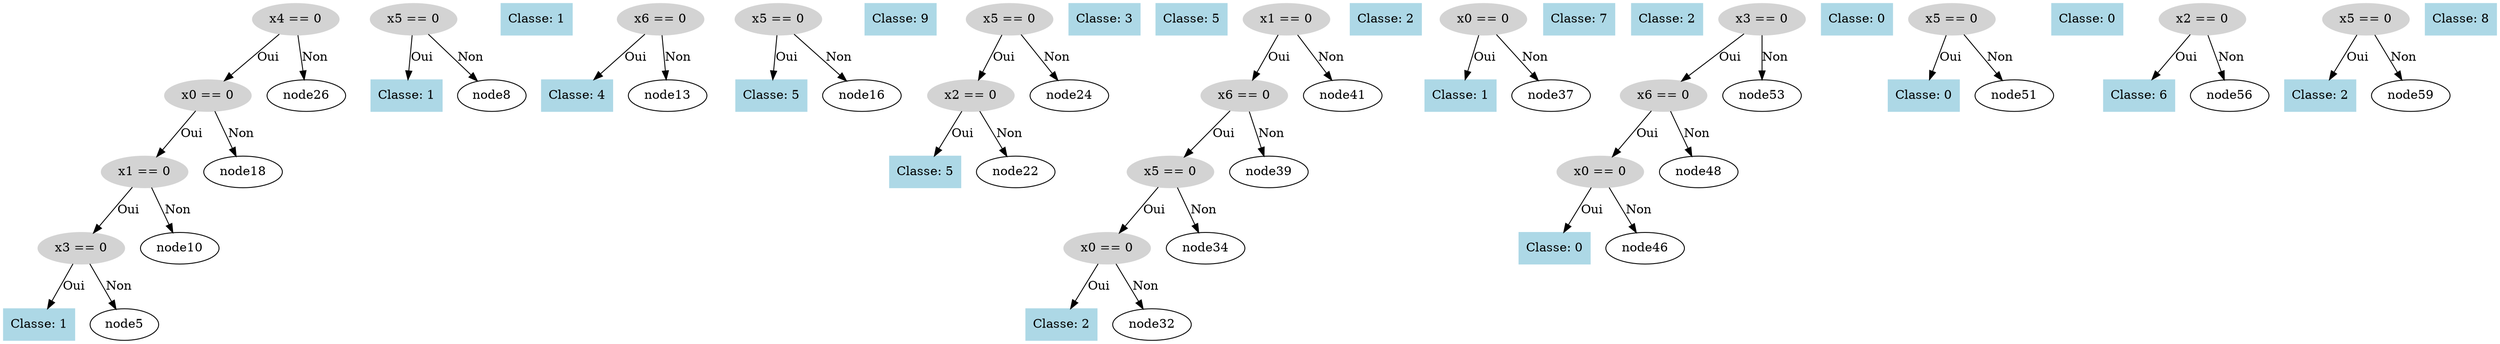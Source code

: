 digraph DecisionTree {
  node0 [label="x4 == 0", shape=ellipse, style=filled, color=lightgray];
  node0 -> node1 [label="Oui"];
  node1 [label="x0 == 0", shape=ellipse, style=filled, color=lightgray];
  node1 -> node2 [label="Oui"];
  node2 [label="x1 == 0", shape=ellipse, style=filled, color=lightgray];
  node2 -> node3 [label="Oui"];
  node3 [label="x3 == 0", shape=ellipse, style=filled, color=lightgray];
  node3 -> node4 [label="Oui"];
  node4 [label="Classe: 1", shape=box, style=filled, color=lightblue];
  node3 -> node5 [label="Non"];
  node6 [label="x5 == 0", shape=ellipse, style=filled, color=lightgray];
  node6 -> node7 [label="Oui"];
  node7 [label="Classe: 1", shape=box, style=filled, color=lightblue];
  node6 -> node8 [label="Non"];
  node9 [label="Classe: 1", shape=box, style=filled, color=lightblue];
  node2 -> node10 [label="Non"];
  node11 [label="x6 == 0", shape=ellipse, style=filled, color=lightgray];
  node11 -> node12 [label="Oui"];
  node12 [label="Classe: 4", shape=box, style=filled, color=lightblue];
  node11 -> node13 [label="Non"];
  node14 [label="x5 == 0", shape=ellipse, style=filled, color=lightgray];
  node14 -> node15 [label="Oui"];
  node15 [label="Classe: 5", shape=box, style=filled, color=lightblue];
  node14 -> node16 [label="Non"];
  node17 [label="Classe: 9", shape=box, style=filled, color=lightblue];
  node1 -> node18 [label="Non"];
  node19 [label="x5 == 0", shape=ellipse, style=filled, color=lightgray];
  node19 -> node20 [label="Oui"];
  node20 [label="x2 == 0", shape=ellipse, style=filled, color=lightgray];
  node20 -> node21 [label="Oui"];
  node21 [label="Classe: 5", shape=box, style=filled, color=lightblue];
  node20 -> node22 [label="Non"];
  node23 [label="Classe: 3", shape=box, style=filled, color=lightblue];
  node19 -> node24 [label="Non"];
  node25 [label="Classe: 5", shape=box, style=filled, color=lightblue];
  node0 -> node26 [label="Non"];
  node27 [label="x1 == 0", shape=ellipse, style=filled, color=lightgray];
  node27 -> node28 [label="Oui"];
  node28 [label="x6 == 0", shape=ellipse, style=filled, color=lightgray];
  node28 -> node29 [label="Oui"];
  node29 [label="x5 == 0", shape=ellipse, style=filled, color=lightgray];
  node29 -> node30 [label="Oui"];
  node30 [label="x0 == 0", shape=ellipse, style=filled, color=lightgray];
  node30 -> node31 [label="Oui"];
  node31 [label="Classe: 2", shape=box, style=filled, color=lightblue];
  node30 -> node32 [label="Non"];
  node33 [label="Classe: 2", shape=box, style=filled, color=lightblue];
  node29 -> node34 [label="Non"];
  node35 [label="x0 == 0", shape=ellipse, style=filled, color=lightgray];
  node35 -> node36 [label="Oui"];
  node36 [label="Classe: 1", shape=box, style=filled, color=lightblue];
  node35 -> node37 [label="Non"];
  node38 [label="Classe: 7", shape=box, style=filled, color=lightblue];
  node28 -> node39 [label="Non"];
  node40 [label="Classe: 2", shape=box, style=filled, color=lightblue];
  node27 -> node41 [label="Non"];
  node42 [label="x3 == 0", shape=ellipse, style=filled, color=lightgray];
  node42 -> node43 [label="Oui"];
  node43 [label="x6 == 0", shape=ellipse, style=filled, color=lightgray];
  node43 -> node44 [label="Oui"];
  node44 [label="x0 == 0", shape=ellipse, style=filled, color=lightgray];
  node44 -> node45 [label="Oui"];
  node45 [label="Classe: 0", shape=box, style=filled, color=lightblue];
  node44 -> node46 [label="Non"];
  node47 [label="Classe: 0", shape=box, style=filled, color=lightblue];
  node43 -> node48 [label="Non"];
  node49 [label="x5 == 0", shape=ellipse, style=filled, color=lightgray];
  node49 -> node50 [label="Oui"];
  node50 [label="Classe: 0", shape=box, style=filled, color=lightblue];
  node49 -> node51 [label="Non"];
  node52 [label="Classe: 0", shape=box, style=filled, color=lightblue];
  node42 -> node53 [label="Non"];
  node54 [label="x2 == 0", shape=ellipse, style=filled, color=lightgray];
  node54 -> node55 [label="Oui"];
  node55 [label="Classe: 6", shape=box, style=filled, color=lightblue];
  node54 -> node56 [label="Non"];
  node57 [label="x5 == 0", shape=ellipse, style=filled, color=lightgray];
  node57 -> node58 [label="Oui"];
  node58 [label="Classe: 2", shape=box, style=filled, color=lightblue];
  node57 -> node59 [label="Non"];
  node60 [label="Classe: 8", shape=box, style=filled, color=lightblue];
}
